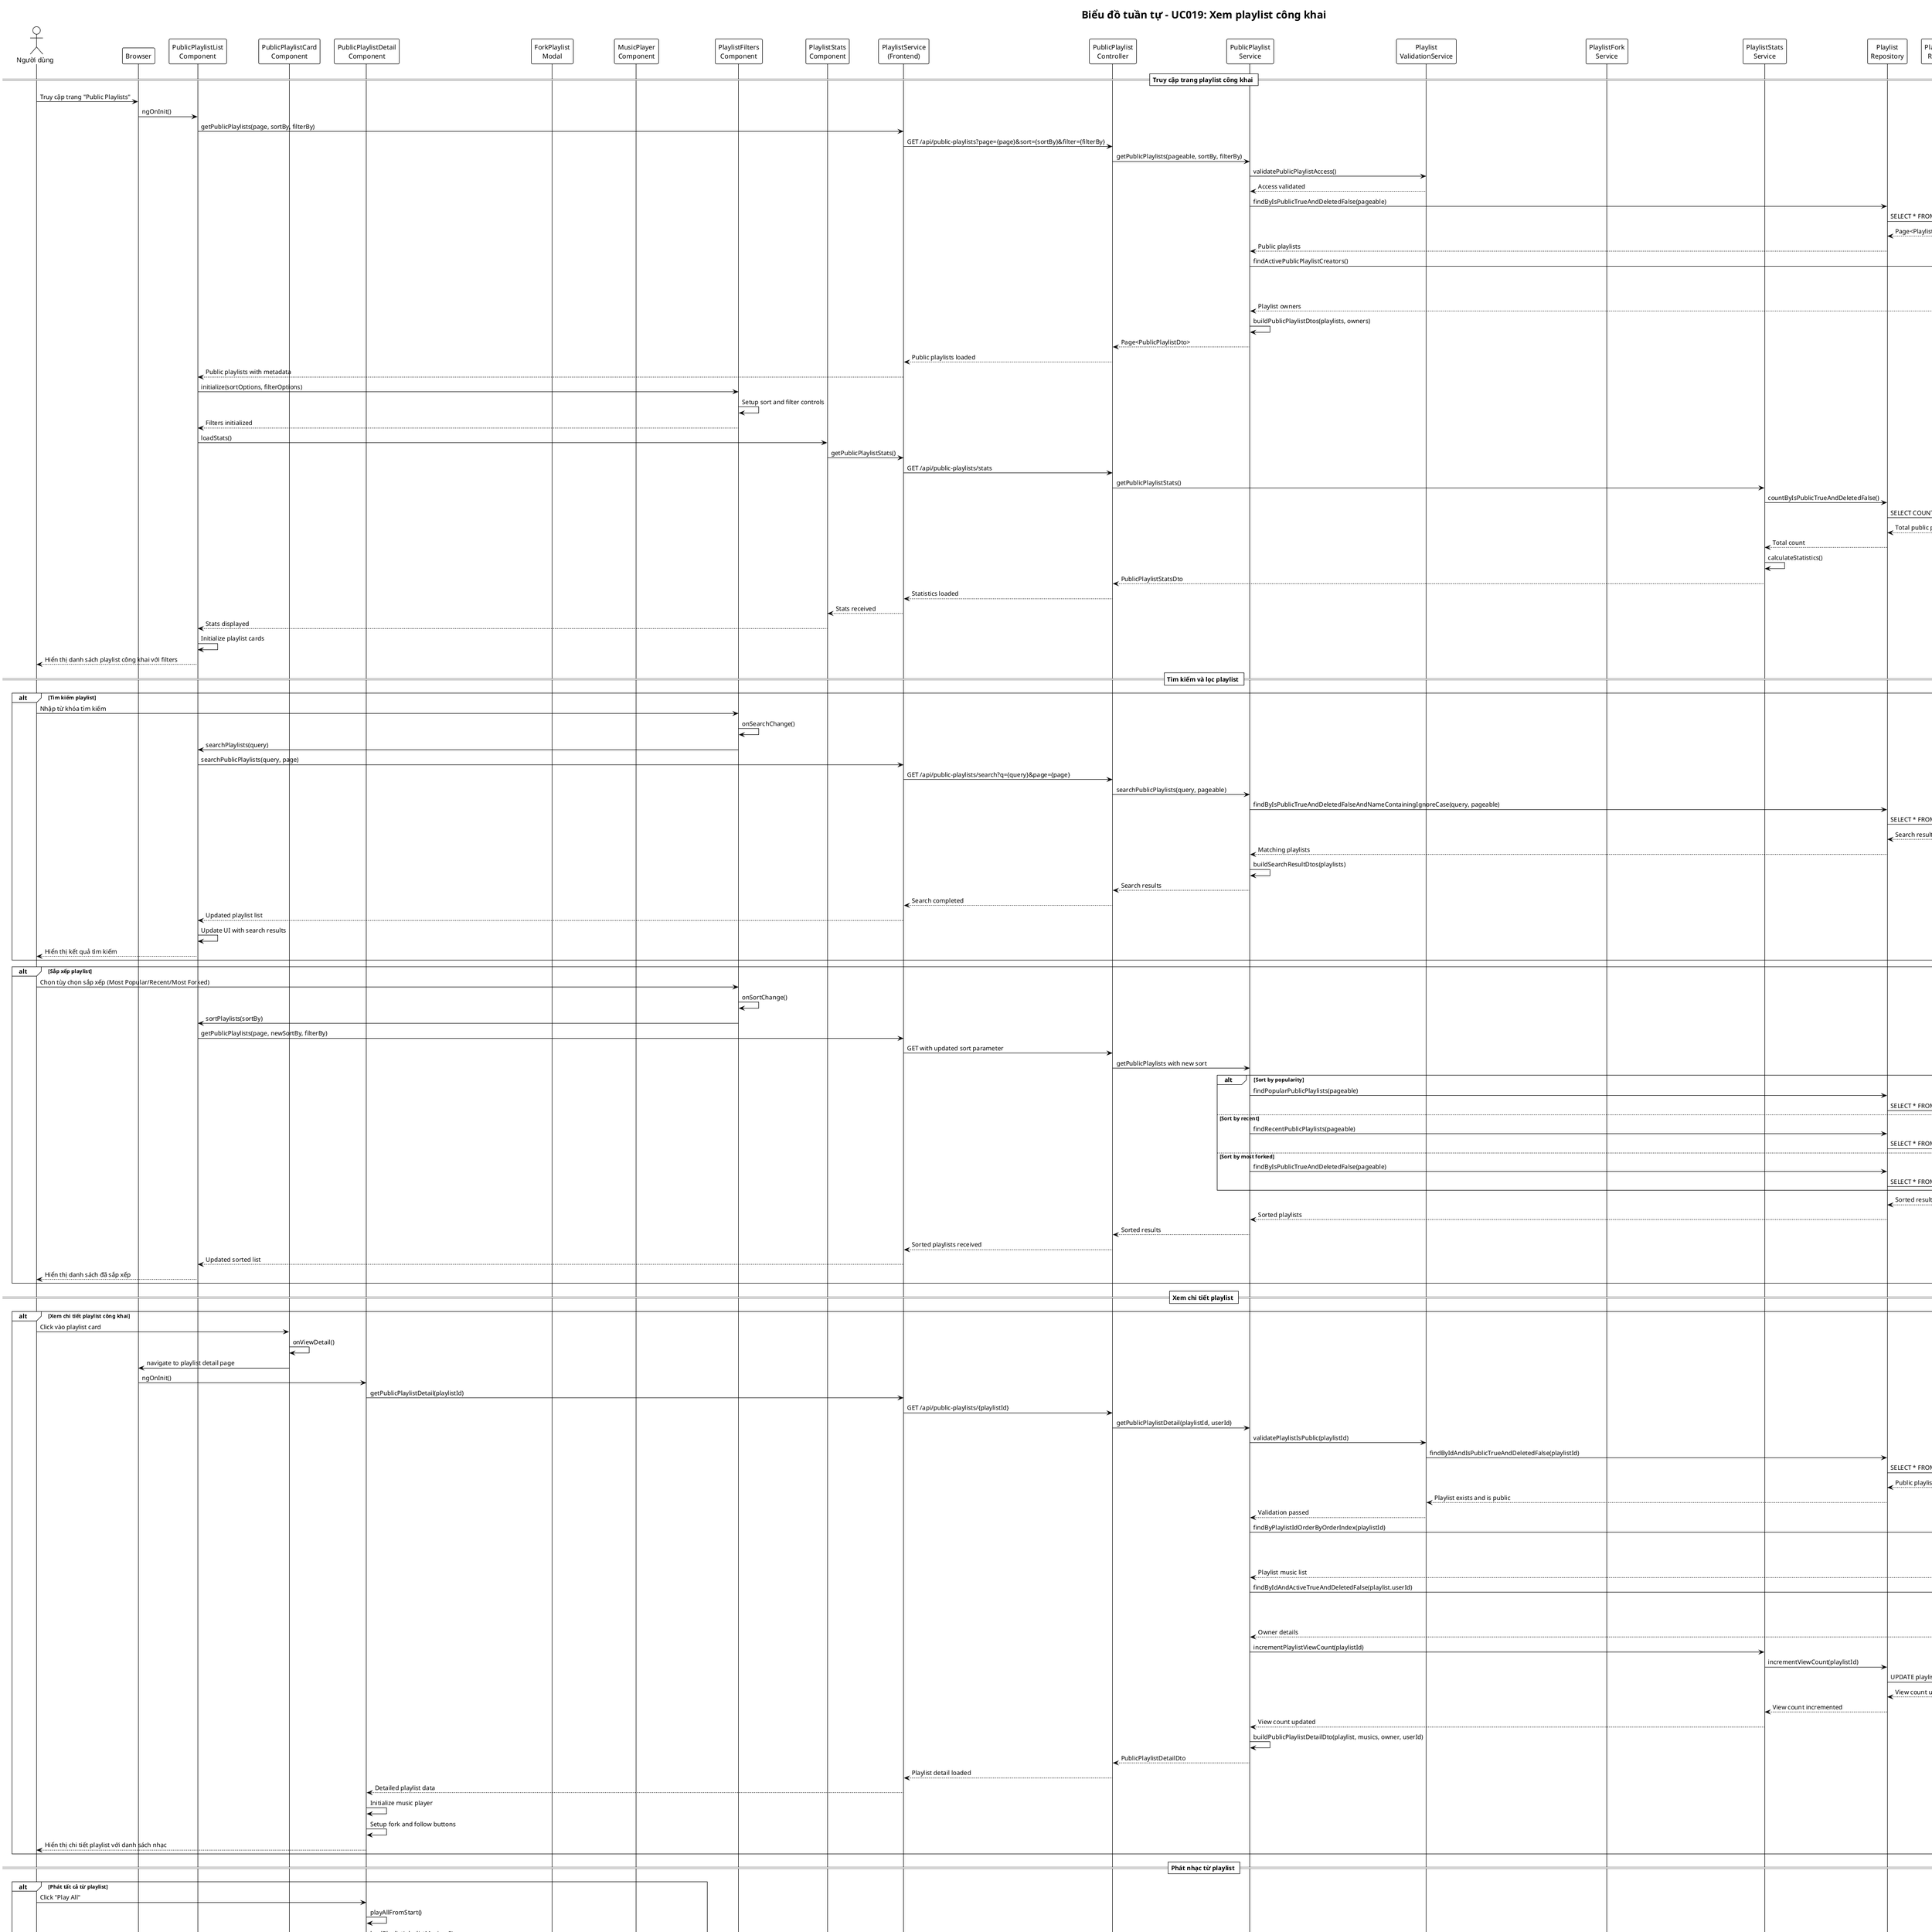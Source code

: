 @startuml UC019-Sequence-Diagram-Xem-Playlist-Cong-Khai
!theme plain

title Biểu đồ tuần tự - UC019: Xem playlist công khai

actor User as "Người dùng"
participant Browser as "Browser"
participant PublicPlaylistListComponent as "PublicPlaylistList\nComponent"
participant PublicPlaylistCardComponent as "PublicPlaylistCard\nComponent"
participant PublicPlaylistDetailComponent as "PublicPlaylistDetail\nComponent"
participant ForkPlaylistModal as "ForkPlaylist\nModal"
participant MusicPlayerComponent as "MusicPlayer\nComponent"
participant PlaylistFiltersComponent as "PlaylistFilters\nComponent"
participant PlaylistStatsComponent as "PlaylistStats\nComponent"
participant PlaylistService as "PlaylistService\n(Frontend)"
participant PublicPlaylistController as "PublicPlaylist\nController"
participant PublicPlaylistService as "PublicPlaylist\nService"
participant PlaylistValidationService as "Playlist\nValidationService"
participant PlaylistForkService as "PlaylistFork\nService"
participant PlaylistStatsService as "PlaylistStats\nService"
participant PlaylistRepository as "Playlist\nRepository"
participant PlaylistMusicRepository as "PlaylistMusic\nRepository"
participant UserRepository as "User\nRepository"
participant PlaylistForkRepository as "PlaylistFork\nRepository"
participant UserFollowRepository as "UserFollow\nRepository"
participant Database as "Database"

== Truy cập trang playlist công khai ==

User -> Browser: Truy cập trang "Public Playlists"
Browser -> PublicPlaylistListComponent: ngOnInit()
PublicPlaylistListComponent -> PlaylistService: getPublicPlaylists(page, sortBy, filterBy)
PlaylistService -> PublicPlaylistController: GET /api/public-playlists?page={page}&sort={sortBy}&filter={filterBy}
PublicPlaylistController -> PublicPlaylistService: getPublicPlaylists(pageable, sortBy, filterBy)

PublicPlaylistService -> PlaylistValidationService: validatePublicPlaylistAccess()
PlaylistValidationService --> PublicPlaylistService: Access validated

PublicPlaylistService -> PlaylistRepository: findByIsPublicTrueAndDeletedFalse(pageable)
PlaylistRepository -> Database: SELECT * FROM playlists WHERE is_public = true AND deleted = false ORDER BY created_at DESC LIMIT ? OFFSET ?
Database --> PlaylistRepository: Page<Playlist>
PlaylistRepository --> PublicPlaylistService: Public playlists

PublicPlaylistService -> UserRepository: findActivePublicPlaylistCreators()
UserRepository -> Database: SELECT DISTINCT u.* FROM users u JOIN playlists p ON u.id = p.user_id WHERE p.is_public = true AND p.deleted = false
Database --> UserRepository: List<User> creators
UserRepository --> PublicPlaylistService: Playlist owners

PublicPlaylistService -> PublicPlaylistService: buildPublicPlaylistDtos(playlists, owners)
PublicPlaylistService --> PublicPlaylistController: Page<PublicPlaylistDto>
PublicPlaylistController --> PlaylistService: Public playlists loaded
PlaylistService --> PublicPlaylistListComponent: Public playlists with metadata

PublicPlaylistListComponent -> PlaylistFiltersComponent: initialize(sortOptions, filterOptions)
PlaylistFiltersComponent -> PlaylistFiltersComponent: Setup sort and filter controls
PlaylistFiltersComponent --> PublicPlaylistListComponent: Filters initialized

PublicPlaylistListComponent -> PlaylistStatsComponent: loadStats()
PlaylistStatsComponent -> PlaylistService: getPublicPlaylistStats()
PlaylistService -> PublicPlaylistController: GET /api/public-playlists/stats
PublicPlaylistController -> PlaylistStatsService: getPublicPlaylistStats()
PlaylistStatsService -> PlaylistRepository: countByIsPublicTrueAndDeletedFalse()
PlaylistRepository -> Database: SELECT COUNT(*) FROM playlists WHERE is_public = true AND deleted = false
Database --> PlaylistRepository: Total public playlists count
PlaylistRepository --> PlaylistStatsService: Total count
PlaylistStatsService -> PlaylistStatsService: calculateStatistics()
PlaylistStatsService --> PublicPlaylistController: PublicPlaylistStatsDto
PublicPlaylistController --> PlaylistService: Statistics loaded
PlaylistService --> PlaylistStatsComponent: Stats received
PlaylistStatsComponent --> PublicPlaylistListComponent: Stats displayed

PublicPlaylistListComponent -> PublicPlaylistListComponent: Initialize playlist cards
PublicPlaylistListComponent --> User: Hiển thị danh sách playlist công khai với filters

== Tìm kiếm và lọc playlist ==

alt Tìm kiếm playlist
    User -> PlaylistFiltersComponent: Nhập từ khóa tìm kiếm
    PlaylistFiltersComponent -> PlaylistFiltersComponent: onSearchChange()
    PlaylistFiltersComponent -> PublicPlaylistListComponent: searchPlaylists(query)

    PublicPlaylistListComponent -> PlaylistService: searchPublicPlaylists(query, page)
    PlaylistService -> PublicPlaylistController: GET /api/public-playlists/search?q={query}&page={page}
    PublicPlaylistController -> PublicPlaylistService: searchPublicPlaylists(query, pageable)

    PublicPlaylistService -> PlaylistRepository: findByIsPublicTrueAndDeletedFalseAndNameContainingIgnoreCase(query, pageable)
    PlaylistRepository -> Database: SELECT * FROM playlists WHERE is_public = true AND deleted = false AND LOWER(name) LIKE LOWER(?) ORDER BY view_count DESC
    Database --> PlaylistRepository: Search results
    PlaylistRepository --> PublicPlaylistService: Matching playlists

    PublicPlaylistService -> PublicPlaylistService: buildSearchResultDtos(playlists)
    PublicPlaylistService --> PublicPlaylistController: Search results
    PublicPlaylistController --> PlaylistService: Search completed
    PlaylistService --> PublicPlaylistListComponent: Updated playlist list
    PublicPlaylistListComponent -> PublicPlaylistListComponent: Update UI with search results
    PublicPlaylistListComponent --> User: Hiển thị kết quả tìm kiếm
end

alt Sắp xếp playlist
    User -> PlaylistFiltersComponent: Chọn tùy chọn sắp xếp (Most Popular/Recent/Most Forked)
    PlaylistFiltersComponent -> PlaylistFiltersComponent: onSortChange()
    PlaylistFiltersComponent -> PublicPlaylistListComponent: sortPlaylists(sortBy)

    PublicPlaylistListComponent -> PlaylistService: getPublicPlaylists(page, newSortBy, filterBy)
    PlaylistService -> PublicPlaylistController: GET with updated sort parameter
    PublicPlaylistController -> PublicPlaylistService: getPublicPlaylists with new sort

    alt Sort by popularity
        PublicPlaylistService -> PlaylistRepository: findPopularPublicPlaylists(pageable)
        PlaylistRepository -> Database: SELECT * FROM playlists WHERE is_public = true AND deleted = false ORDER BY view_count DESC, fork_count DESC
    else Sort by recent
        PublicPlaylistService -> PlaylistRepository: findRecentPublicPlaylists(pageable)
        PlaylistRepository -> Database: SELECT * FROM playlists WHERE is_public = true AND deleted = false ORDER BY created_at DESC
    else Sort by most forked
        PublicPlaylistService -> PlaylistRepository: findByIsPublicTrueAndDeletedFalse(pageable)
        PlaylistRepository -> Database: SELECT * FROM playlists WHERE is_public = true AND deleted = false ORDER BY fork_count DESC
    end

    Database --> PlaylistRepository: Sorted results
    PlaylistRepository --> PublicPlaylistService: Sorted playlists
    PublicPlaylistService --> PublicPlaylistController: Sorted results
    PublicPlaylistController --> PlaylistService: Sorted playlists received
    PlaylistService --> PublicPlaylistListComponent: Updated sorted list
    PublicPlaylistListComponent --> User: Hiển thị danh sách đã sắp xếp
end

== Xem chi tiết playlist ==

alt Xem chi tiết playlist công khai
    User -> PublicPlaylistCardComponent: Click vào playlist card
    PublicPlaylistCardComponent -> PublicPlaylistCardComponent: onViewDetail()
    PublicPlaylistCardComponent -> Browser: navigate to playlist detail page

    Browser -> PublicPlaylistDetailComponent: ngOnInit()
    PublicPlaylistDetailComponent -> PlaylistService: getPublicPlaylistDetail(playlistId)
    PlaylistService -> PublicPlaylistController: GET /api/public-playlists/{playlistId}
    PublicPlaylistController -> PublicPlaylistService: getPublicPlaylistDetail(playlistId, userId)

    PublicPlaylistService -> PlaylistValidationService: validatePlaylistIsPublic(playlistId)
    PlaylistValidationService -> PlaylistRepository: findByIdAndIsPublicTrueAndDeletedFalse(playlistId)
    PlaylistRepository -> Database: SELECT * FROM playlists WHERE id = ? AND is_public = true AND deleted = false
    Database --> PlaylistRepository: Public playlist data
    PlaylistRepository --> PlaylistValidationService: Playlist exists and is public
    PlaylistValidationService --> PublicPlaylistService: Validation passed

    PublicPlaylistService -> PlaylistMusicRepository: findByPlaylistIdOrderByOrderIndex(playlistId)
    PlaylistMusicRepository -> Database: SELECT pm.*, m.* FROM playlist_musics pm JOIN musics m ON pm.music_id = m.id WHERE pm.playlist_id = ? ORDER BY pm.order_index
    Database --> PlaylistMusicRepository: Playlist musics with details
    PlaylistMusicRepository --> PublicPlaylistService: Playlist music list

    PublicPlaylistService -> UserRepository: findByIdAndActiveTrueAndDeletedFalse(playlist.userId)
    UserRepository -> Database: SELECT * FROM users WHERE id = ? AND active = true AND deleted = false
    Database --> UserRepository: Playlist owner info
    UserRepository --> PublicPlaylistService: Owner details

    PublicPlaylistService -> PlaylistStatsService: incrementPlaylistViewCount(playlistId)
    PlaylistStatsService -> PlaylistRepository: incrementViewCount(playlistId)
    PlaylistRepository -> Database: UPDATE playlists SET view_count = view_count + 1 WHERE id = ?
    Database --> PlaylistRepository: View count updated
    PlaylistRepository --> PlaylistStatsService: View count incremented
    PlaylistStatsService --> PublicPlaylistService: View count updated

    PublicPlaylistService -> PublicPlaylistService: buildPublicPlaylistDetailDto(playlist, musics, owner, userId)
    PublicPlaylistService --> PublicPlaylistController: PublicPlaylistDetailDto
    PublicPlaylistController --> PlaylistService: Playlist detail loaded
    PlaylistService --> PublicPlaylistDetailComponent: Detailed playlist data

    PublicPlaylistDetailComponent -> PublicPlaylistDetailComponent: Initialize music player
    PublicPlaylistDetailComponent -> PublicPlaylistDetailComponent: Setup fork and follow buttons
    PublicPlaylistDetailComponent --> User: Hiển thị chi tiết playlist với danh sách nhạc
end

== Phát nhạc từ playlist ==

alt Phát tất cả từ playlist
    User -> PublicPlaylistDetailComponent: Click "Play All"
    PublicPlaylistDetailComponent -> PublicPlaylistDetailComponent: playAllFromStart()
    PublicPlaylistDetailComponent -> MusicPlayerComponent: loadPlaylist(playlistMusics, 0)

    MusicPlayerComponent -> MusicPlayerComponent: Initialize audio player
    MusicPlayerComponent -> MusicPlayerComponent: loadMusicAtIndex(0)
    MusicPlayerComponent -> MusicPlayerComponent: onPlay()
    MusicPlayerComponent --> PublicPlaylistDetailComponent: Playback started
    PublicPlaylistDetailComponent --> User: Bắt đầu phát nhạc từ bài đầu tiên
end

alt Phát bài hát cụ thể
    User -> PublicPlaylistDetailComponent: Click play trên bài hát cụ thể
    PublicPlaylistDetailComponent -> PublicPlaylistDetailComponent: playMusicAtIndex(selectedIndex)
    PublicPlaylistDetailComponent -> MusicPlayerComponent: loadPlaylist(playlistMusics, selectedIndex)

    MusicPlayerComponent -> MusicPlayerComponent: loadMusicAtIndex(selectedIndex)
    MusicPlayerComponent -> MusicPlayerComponent: onPlay()
    MusicPlayerComponent --> PublicPlaylistDetailComponent: Playback started from selected song
    PublicPlaylistDetailComponent --> User: Phát bài hát đã chọn
end

== Fork (Sao chép) playlist ==

alt Fork playlist về tài khoản cá nhân
    User -> PublicPlaylistDetailComponent: Click "Fork Playlist"
    PublicPlaylistDetailComponent -> PublicPlaylistDetailComponent: Kiểm tra user đã đăng nhập

    alt User đã đăng nhập
        PublicPlaylistDetailComponent -> ForkPlaylistModal: open(playlist)
        ForkPlaylistModal -> ForkPlaylistModal: Load original playlist info
        ForkPlaylistModal -> ForkPlaylistModal: generateSuggestedName()
        ForkPlaylistModal --> User: Hiển thị modal fork với tên đề xuất

        User -> ForkPlaylistModal: Nhập tên playlist mới và mô tả
        ForkPlaylistModal -> ForkPlaylistModal: validatePlaylistName()
        ForkPlaylistModal -> ForkPlaylistModal: Validate form data

        User -> ForkPlaylistModal: Click "Fork Playlist"
        ForkPlaylistModal -> ForkPlaylistModal: onConfirmFork()
        ForkPlaylistModal -> PublicPlaylistDetailComponent: confirmFork(forkRequest)

        PublicPlaylistDetailComponent -> PlaylistService: forkPlaylist(playlistId, forkRequest)
        PlaylistService -> PublicPlaylistController: POST /api/public-playlists/{playlistId}/fork
        PublicPlaylistController -> PlaylistForkService: forkPlaylist(originalPlaylistId, request, userId)

        PlaylistForkService -> PlaylistValidationService: validateForkPermissions(playlistId, userId)
        PlaylistValidationService -> PlaylistValidationService: validatePlaylistIsPublic(playlistId)
        PlaylistValidationService -> PlaylistValidationService: validateUserCanAccessPlaylist(playlistId, userId)
        PlaylistValidationService -> PlaylistValidationService: checkForkNameAvailability(newName, userId)
        PlaylistValidationService --> PlaylistForkService: Fork validation passed

        PlaylistForkService -> PlaylistRepository: findByIdAndIsPublicTrueAndDeletedFalse(originalPlaylistId)
        PlaylistRepository -> Database: SELECT * FROM playlists WHERE id = ? AND is_public = true AND deleted = false
        Database --> PlaylistRepository: Original playlist data
        PlaylistRepository --> PlaylistForkService: Original playlist entity

        PlaylistForkService -> PlaylistForkService: createForkedPlaylist(originalPlaylist, request, userId)
        PlaylistForkService -> PlaylistRepository: save(newPlaylist)
        PlaylistRepository -> Database: INSERT INTO playlists (name, description, user_id, is_public, created_at) VALUES (?, ?, ?, ?, NOW())
        Database --> PlaylistRepository: New playlist created with ID
        PlaylistRepository --> PlaylistForkService: Forked playlist saved

        PlaylistForkService -> PlaylistMusicRepository: findByPlaylistIdOrderByOrderIndex(originalPlaylistId)
        PlaylistMusicRepository -> Database: SELECT * FROM playlist_musics WHERE playlist_id = ? ORDER BY order_index
        Database --> PlaylistMusicRepository: Original playlist musics
        PlaylistMusicRepository --> PlaylistForkService: Music list to copy

        PlaylistForkService -> PlaylistForkService: copyPlaylistMusics(originalPlaylistId, newPlaylistId)

        loop Sao chép từng bài hát
            PlaylistForkService -> PlaylistMusicRepository: save(new PlaylistMusic with newPlaylistId)
            PlaylistMusicRepository -> Database: INSERT INTO playlist_musics (playlist_id, music_id, order_index, added_at) VALUES (?, ?, ?, NOW())
            Database --> PlaylistMusicRepository: Music copied to new playlist
        end

        PlaylistForkService -> PlaylistForkRepository: save(playlistFork)
        PlaylistForkRepository -> Database: INSERT INTO playlist_forks (original_playlist_id, forked_playlist_id, user_id, fork_reason, created_at)
        Database --> PlaylistForkRepository: Fork relationship recorded
        PlaylistForkRepository --> PlaylistForkService: Fork history saved

        PlaylistForkService -> PlaylistStatsService: updatePlaylistForkCount(originalPlaylistId)
        PlaylistStatsService -> PlaylistRepository: incrementForkCount(originalPlaylistId)
        PlaylistRepository -> Database: UPDATE playlists SET fork_count = fork_count + 1 WHERE id = ?
        Database --> PlaylistRepository: Fork count updated
        PlaylistRepository --> PlaylistStatsService: Statistics updated
        PlaylistStatsService --> PlaylistForkService: Fork count incremented

        PlaylistForkService -> PlaylistForkService: buildForkedPlaylistDto(forkedPlaylist)
        PlaylistForkService --> PublicPlaylistController: PlaylistDto
        PublicPlaylistController --> PlaylistService: Fork completed successfully
        PlaylistService --> PublicPlaylistDetailComponent: Forked playlist created

        PublicPlaylistDetailComponent -> PublicPlaylistDetailComponent: updateForkButton()
        PublicPlaylistDetailComponent -> PublicPlaylistDetailComponent: showSuccessMessage("Playlist đã được sao chép thành công")

        ForkPlaylistModal -> ForkPlaylistModal: close()
        ForkPlaylistModal --> PublicPlaylistDetailComponent: Modal closed
        PublicPlaylistDetailComponent --> User: Hiển thị thông báo thành công và cập nhật UI

    else User chưa đăng nhập
        PublicPlaylistDetailComponent --> User: Hiển thị thông báo "Vui lòng đăng nhập để fork playlist"
        PublicPlaylistDetailComponent -> Browser: redirect to login page
    end
end

== Follow người tạo playlist ==

alt Follow/Unfollow playlist owner
    User -> PublicPlaylistDetailComponent: Click "Follow" trên thông tin owner
    PublicPlaylistDetailComponent -> PublicPlaylistDetailComponent: followOwner()

    PublicPlaylistDetailComponent -> PlaylistService: followUser(ownerId)
    PlaylistService -> PublicPlaylistController: POST /api/users/{ownerId}/follow
    PublicPlaylistController -> PublicPlaylistService: followUser(followerId, followeeId)

    PublicPlaylistService -> UserFollowRepository: findByFollowerIdAndFolloweeId(currentUserId, ownerId)
    UserFollowRepository -> Database: SELECT * FROM user_follows WHERE follower_id = ? AND followee_id = ?
    Database --> UserFollowRepository: Existing follow relationship or null
    UserFollowRepository --> PublicPlaylistService: Follow status

    alt Not currently following
        PublicPlaylistService -> UserFollowRepository: save(new UserFollow)
        UserFollowRepository -> Database: INSERT INTO user_follows (follower_id, followee_id, created_at) VALUES (?, ?, NOW())
        Database --> UserFollowRepository: Follow relationship created
        UserFollowRepository --> PublicPlaylistService: User followed successfully

        PublicPlaylistService -> UserRepository: incrementFollowerCount(ownerId)
        UserRepository -> Database: UPDATE users SET follower_count = follower_count + 1 WHERE id = ?
        Database --> UserRepository: Follower count updated
        UserRepository --> PublicPlaylistService: Statistics updated

        PublicPlaylistService --> PublicPlaylistController: Follow successful
        PublicPlaylistController --> PlaylistService: User followed
        PlaylistService --> PublicPlaylistDetailComponent: Follow status updated
        PublicPlaylistDetailComponent -> PublicPlaylistDetailComponent: Update follow button to "Following"
        PublicPlaylistDetailComponent --> User: Hiển thị "Đang following" và cập nhật số follower

    else Already following
        PublicPlaylistService -> UserFollowRepository: deleteByFollowerIdAndFolloweeId(currentUserId, ownerId)
        UserFollowRepository -> Database: DELETE FROM user_follows WHERE follower_id = ? AND followee_id = ?
        Database --> UserFollowRepository: Follow relationship removed
        UserFollowRepository --> PublicPlaylistService: Unfollowed successfully

        PublicPlaylistService -> UserRepository: decrementFollowerCount(ownerId)
        UserRepository -> Database: UPDATE users SET follower_count = follower_count - 1 WHERE id = ?
        Database --> UserRepository: Follower count updated
        UserRepository --> PublicPlaylistService: Statistics updated

        PublicPlaylistService --> PublicPlaylistController: Unfollow successful
        PublicPlaylistController --> PlaylistService: User unfollowed
        PlaylistService --> PublicPlaylistDetailComponent: Follow status updated
        PublicPlaylistDetailComponent -> PublicPlaylistDetailComponent: Update follow button to "Follow"
        PublicPlaylistDetailComponent --> User: Hiển thị "Follow" và cập nhật số follower
    end
end

== Xử lý lỗi ==

alt Lỗi playlist không công khai
    PlaylistValidationService -> PlaylistValidationService: validatePlaylistIsPublic fails
    PlaylistValidationService --> PublicPlaylistService: throw NotFoundException("Playlist is not public")
    PublicPlaylistService --> PublicPlaylistController: 404 Not Found
    PublicPlaylistController --> PlaylistService: Error response
    PlaylistService --> PublicPlaylistDetailComponent: Playlist not accessible
    PublicPlaylistDetailComponent --> User: "Playlist không tồn tại hoặc đã được đặt riêng tư"
end

alt Lỗi playlist không tồn tại
    PlaylistValidationService -> PlaylistValidationService: validatePlaylistExists fails
    PlaylistValidationService --> PublicPlaylistService: throw NotFoundException("Playlist not found")
    PublicPlaylistService --> PublicPlaylistController: 404 Not Found
    PublicPlaylistController --> PlaylistService: Error response
    PlaylistService --> PublicPlaylistDetailComponent: Playlist not found
    PublicPlaylistDetailComponent --> User: "Playlist không tồn tại"
end

alt Lỗi user chưa đăng nhập khi fork
    PlaylistValidationService -> PlaylistValidationService: validateForkPermissions fails
    PlaylistValidationService --> PlaylistForkService: throw UnauthorizedException("Login required")
    PlaylistForkService --> PublicPlaylistController: 401 Unauthorized
    PublicPlaylistController --> PlaylistService: Authentication required
    PlaylistService --> ForkPlaylistModal: Authentication error
    ForkPlaylistModal --> User: "Vui lòng đăng nhập để sao chép playlist"
    ForkPlaylistModal -> Browser: redirect to login page
end

alt Lỗi tên playlist đã tồn tại
    PlaylistValidationService -> PlaylistValidationService: checkForkNameAvailability fails
    PlaylistValidationService --> PlaylistForkService: throw BadRequestException("Playlist name already exists")
    PlaylistForkService --> PublicPlaylistController: 400 Bad Request
    PublicPlaylistController --> PlaylistService: Name conflict error
    PlaylistService --> ForkPlaylistModal: Name validation error
    ForkPlaylistModal --> User: "Tên playlist đã tồn tại, vui lòng chọn tên khác"
end

alt Lỗi kết nối database
    Database --> PlaylistRepository: Connection timeout
    PlaylistRepository --> PublicPlaylistService: DatabaseConnectionException
    PublicPlaylistService --> PublicPlaylistController: 500 Internal Server Error
    PublicPlaylistController --> PlaylistService: Server error
    PlaylistService --> PublicPlaylistListComponent: Server error
    PublicPlaylistListComponent --> User: "Có lỗi kết nối, vui lòng thử lại sau"
end

@enduml
